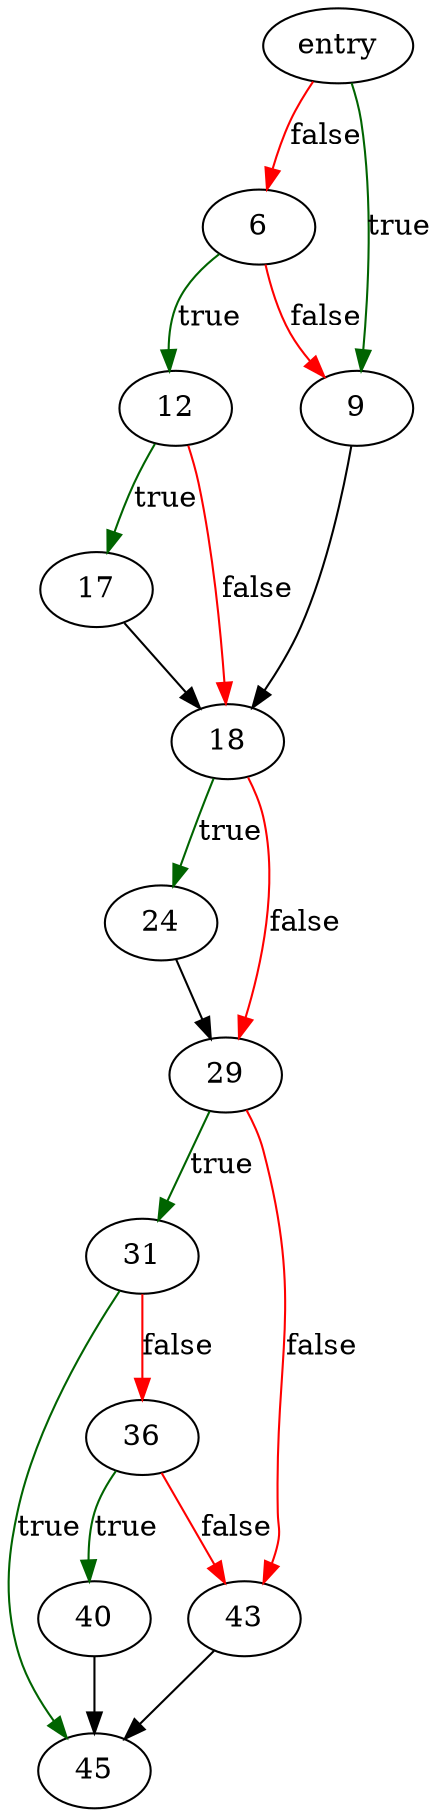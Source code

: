 digraph "mkancesdirs_safe_wd" {
	// Node definitions.
	4 [label=entry];
	6;
	9;
	12;
	17;
	18;
	24;
	29;
	31;
	36;
	40;
	43;
	45;

	// Edge definitions.
	4 -> 6 [
		color=red
		label=false
	];
	4 -> 9 [
		color=darkgreen
		label=true
	];
	6 -> 9 [
		color=red
		label=false
	];
	6 -> 12 [
		color=darkgreen
		label=true
	];
	9 -> 18;
	12 -> 17 [
		color=darkgreen
		label=true
	];
	12 -> 18 [
		color=red
		label=false
	];
	17 -> 18;
	18 -> 24 [
		color=darkgreen
		label=true
	];
	18 -> 29 [
		color=red
		label=false
	];
	24 -> 29;
	29 -> 31 [
		color=darkgreen
		label=true
	];
	29 -> 43 [
		color=red
		label=false
	];
	31 -> 36 [
		color=red
		label=false
	];
	31 -> 45 [
		color=darkgreen
		label=true
	];
	36 -> 40 [
		color=darkgreen
		label=true
	];
	36 -> 43 [
		color=red
		label=false
	];
	40 -> 45;
	43 -> 45;
}